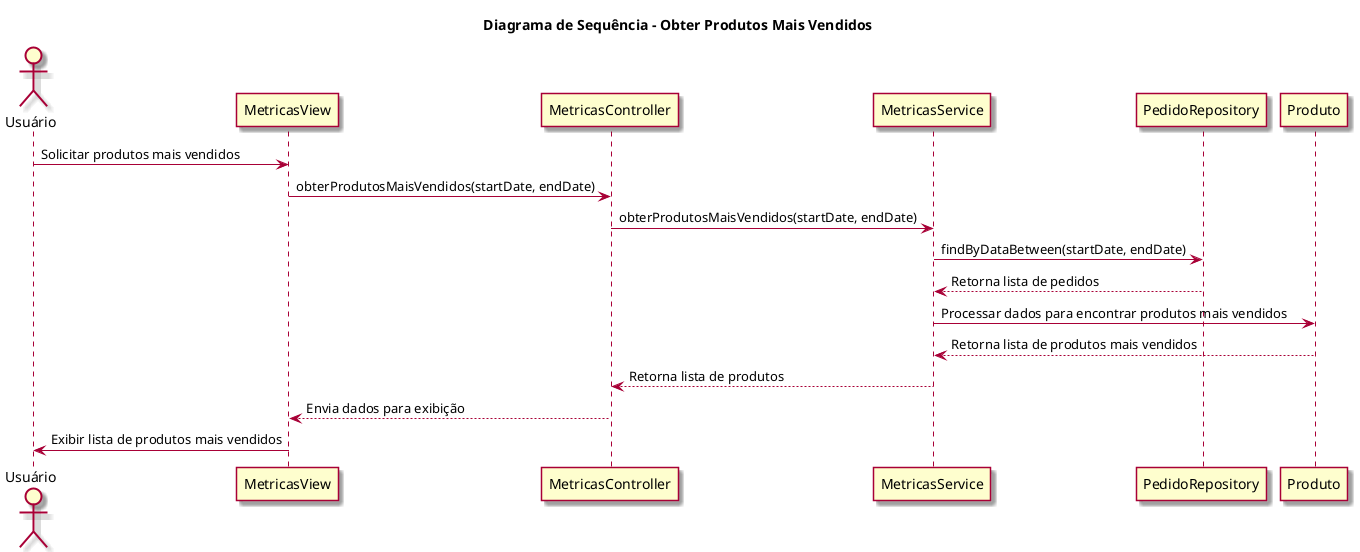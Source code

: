 @startuml
skin rose
title Diagrama de Sequência - Obter Produtos Mais Vendidos

actor Usuário as usr
participant MetricasView as view
participant MetricasController as ctrl
participant MetricasService as svc
participant PedidoRepository as repo
participant Produto as model

usr -> view : Solicitar produtos mais vendidos
view -> ctrl : obterProdutosMaisVendidos(startDate, endDate)
ctrl -> svc : obterProdutosMaisVendidos(startDate, endDate)
svc -> repo : findByDataBetween(startDate, endDate)
repo --> svc : Retorna lista de pedidos
svc -> model : Processar dados para encontrar produtos mais vendidos
model --> svc : Retorna lista de produtos mais vendidos
svc --> ctrl : Retorna lista de produtos
ctrl --> view : Envia dados para exibição
view -> usr : Exibir lista de produtos mais vendidos

@enduml
